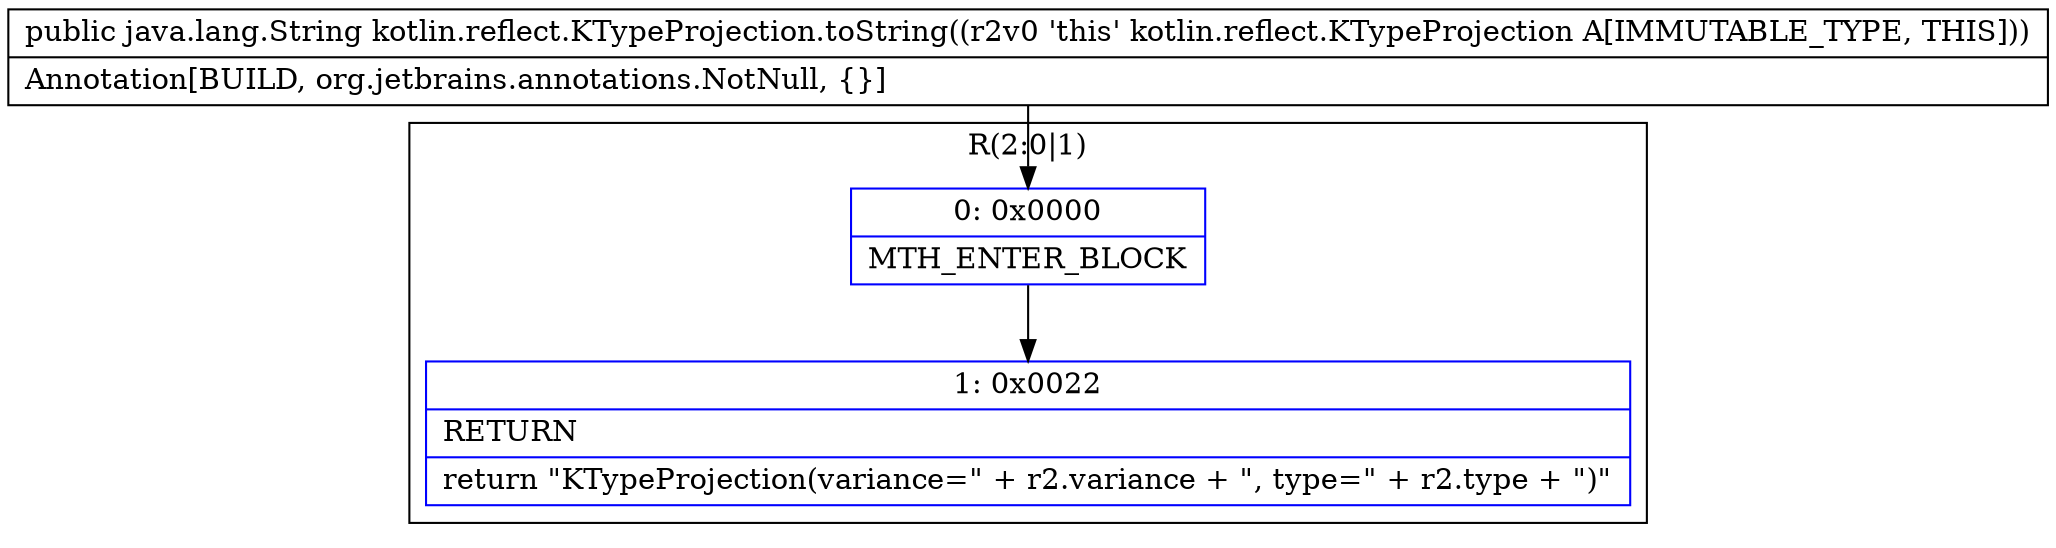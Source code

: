 digraph "CFG forkotlin.reflect.KTypeProjection.toString()Ljava\/lang\/String;" {
subgraph cluster_Region_1335146648 {
label = "R(2:0|1)";
node [shape=record,color=blue];
Node_0 [shape=record,label="{0\:\ 0x0000|MTH_ENTER_BLOCK\l}"];
Node_1 [shape=record,label="{1\:\ 0x0022|RETURN\l|return \"KTypeProjection(variance=\" + r2.variance + \", type=\" + r2.type + \")\"\l}"];
}
MethodNode[shape=record,label="{public java.lang.String kotlin.reflect.KTypeProjection.toString((r2v0 'this' kotlin.reflect.KTypeProjection A[IMMUTABLE_TYPE, THIS]))  | Annotation[BUILD, org.jetbrains.annotations.NotNull, \{\}]\l}"];
MethodNode -> Node_0;
Node_0 -> Node_1;
}

